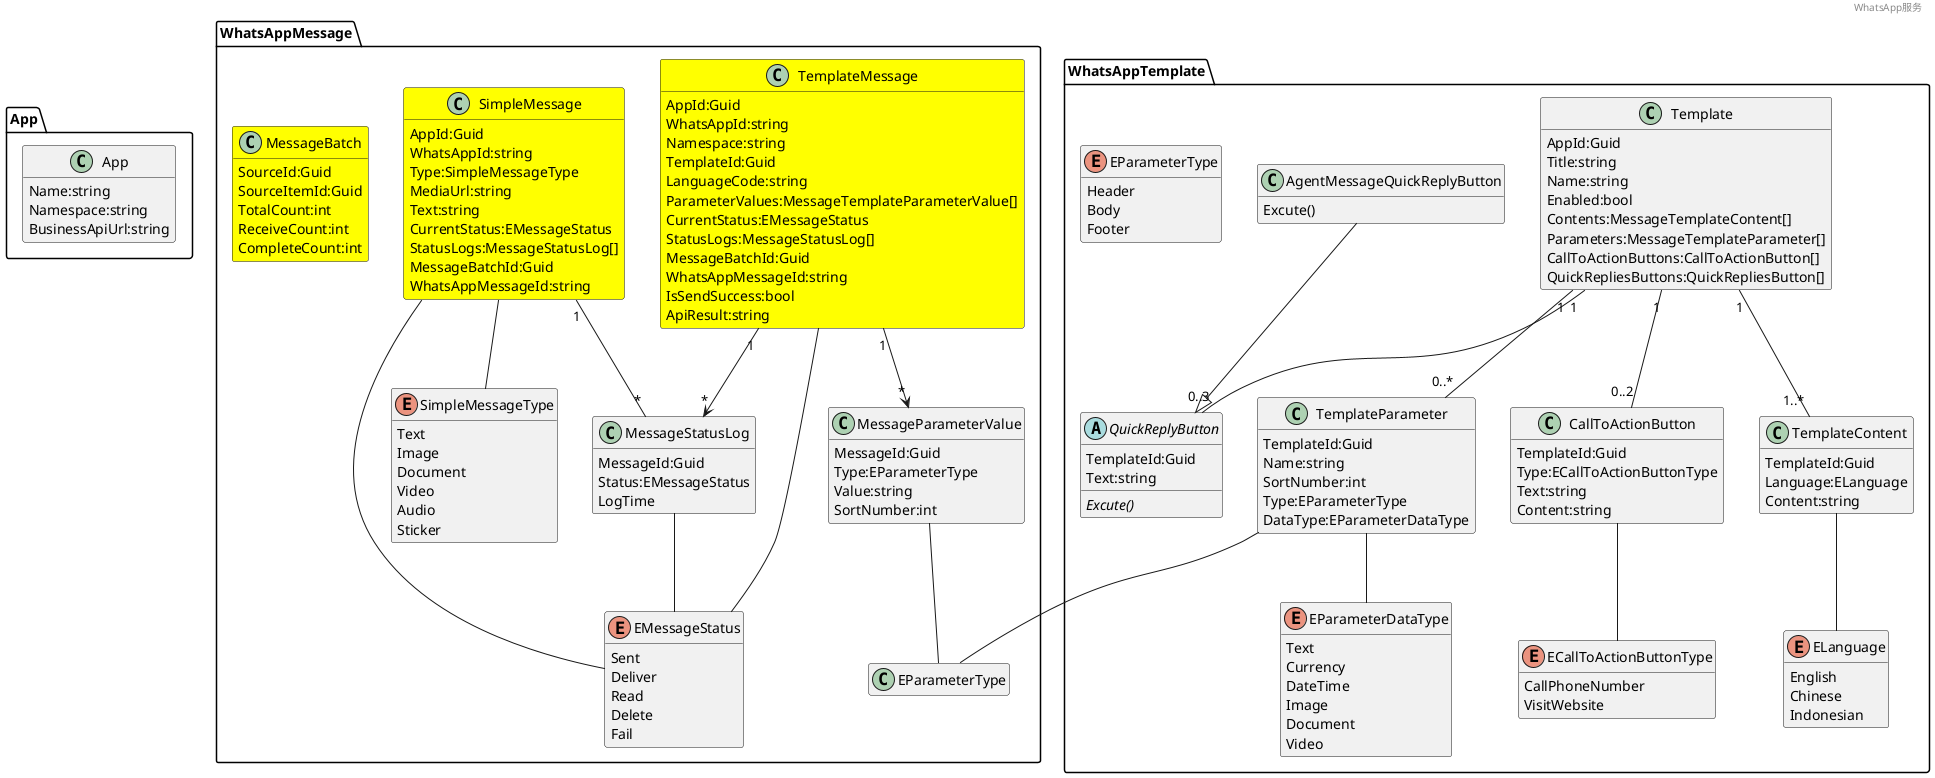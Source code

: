 @startuml whatsapp-service-domain
hide empty member

header WhatsApp服务

package App{

    class App
    {
        Name:string
        Namespace:string
        BusinessApiUrl:string
    }
}

package WhatsAppMessage
{
    enum EMessageStatus
    {
        Sent
        Deliver
        Read
        Delete
        Fail
    }
    
    class TemplateMessage #yellow{
        AppId:Guid
        WhatsAppId:string
        Namespace:string
        TemplateId:Guid
        LanguageCode:string
        ParameterValues:MessageTemplateParameterValue[]
        CurrentStatus:EMessageStatus
        StatusLogs:MessageStatusLog[]
        MessageBatchId:Guid
        WhatsAppMessageId:string
        IsSendSuccess:bool
        ApiResult:string
    }
    TemplateMessage -- EMessageStatus
    TemplateMessage "1" --> "*" MessageParameterValue
    
    class MessageParameterValue
    {
        MessageId:Guid
        Type:EParameterType
        Value:string
        SortNumber:int
    }
    MessageParameterValue -- EParameterType
   
    class MessageStatusLog
    {
        MessageId:Guid
        Status:EMessageStatus
        LogTime
    }
    TemplateMessage "1" --> "*" MessageStatusLog
    MessageStatusLog -- EMessageStatus
    
    class SimpleMessage #yellow
    {
        AppId:Guid
        WhatsAppId:string
        Type:SimpleMessageType
        MediaUrl:string
        Text:string
        CurrentStatus:EMessageStatus
        StatusLogs:MessageStatusLog[]
        MessageBatchId:Guid
        WhatsAppMessageId:string
    }
    SimpleMessage -- EMessageStatus
    SimpleMessage "1" -- "*" MessageStatusLog
    SimpleMessage -- SimpleMessageType
    
    enum SimpleMessageType
    {
        Text
        Image
        Document
        Video
        Audio
        Sticker
    }
    
    class MessageBatch #yellow
    {
        SourceId:Guid
        SourceItemId:Guid
        TotalCount:int
        ReceiveCount:int
        CompleteCount:int
    }
}

package WhatsAppTemplate
{
    class Template
    {
        AppId:Guid
        Title:string
        Name:string
        Enabled:bool
        Contents:MessageTemplateContent[]
        Parameters:MessageTemplateParameter[]
        CallToActionButtons:CallToActionButton[]
        QuickRepliesButtons:QuickRepliesButton[]
    }
    
    class TemplateContent
    {
        TemplateId:Guid
        Language:ELanguage
        Content:string
    }
    Template "1" -- "1..*" TemplateContent
    
    enum ELanguage
    {
        English
        Chinese
        Indonesian
    }
    TemplateContent -- ELanguage
   
    
    class CallToActionButton
    {
        TemplateId:Guid
        Type:ECallToActionButtonType
        Text:string
        Content:string
    }
    Template "1" -- "0..2" CallToActionButton
    
    enum ECallToActionButtonType
    {
        CallPhoneNumber
        VisitWebsite
    }
    CallToActionButton -- ECallToActionButtonType
    
   abstract class QuickReplyButton
    {
        TemplateId:Guid
        Text:string
        {abstract} Excute()
    }
    Template "1" -- "0..3" QuickReplyButton
    
    class AgentMessageQuickReplyButton
    {
        Excute()
    }
    AgentMessageQuickReplyButton --|> QuickReplyButton
        
    class TemplateParameter
    {
        TemplateId:Guid
        Name:string
        SortNumber:int
        Type:EParameterType
        DataType:EParameterDataType
    }
    Template "1" -- "0..*" TemplateParameter
    TemplateParameter -- EParameterDataType
    TemplateParameter -- EParameterType
    
    enum EParameterDataType
    {
        Text
        Currency
        DateTime
        Image
        Document
        Video
    }
    
    enum EParameterType
    {
        Header
        Body
        Footer
    }
}



@enduml

